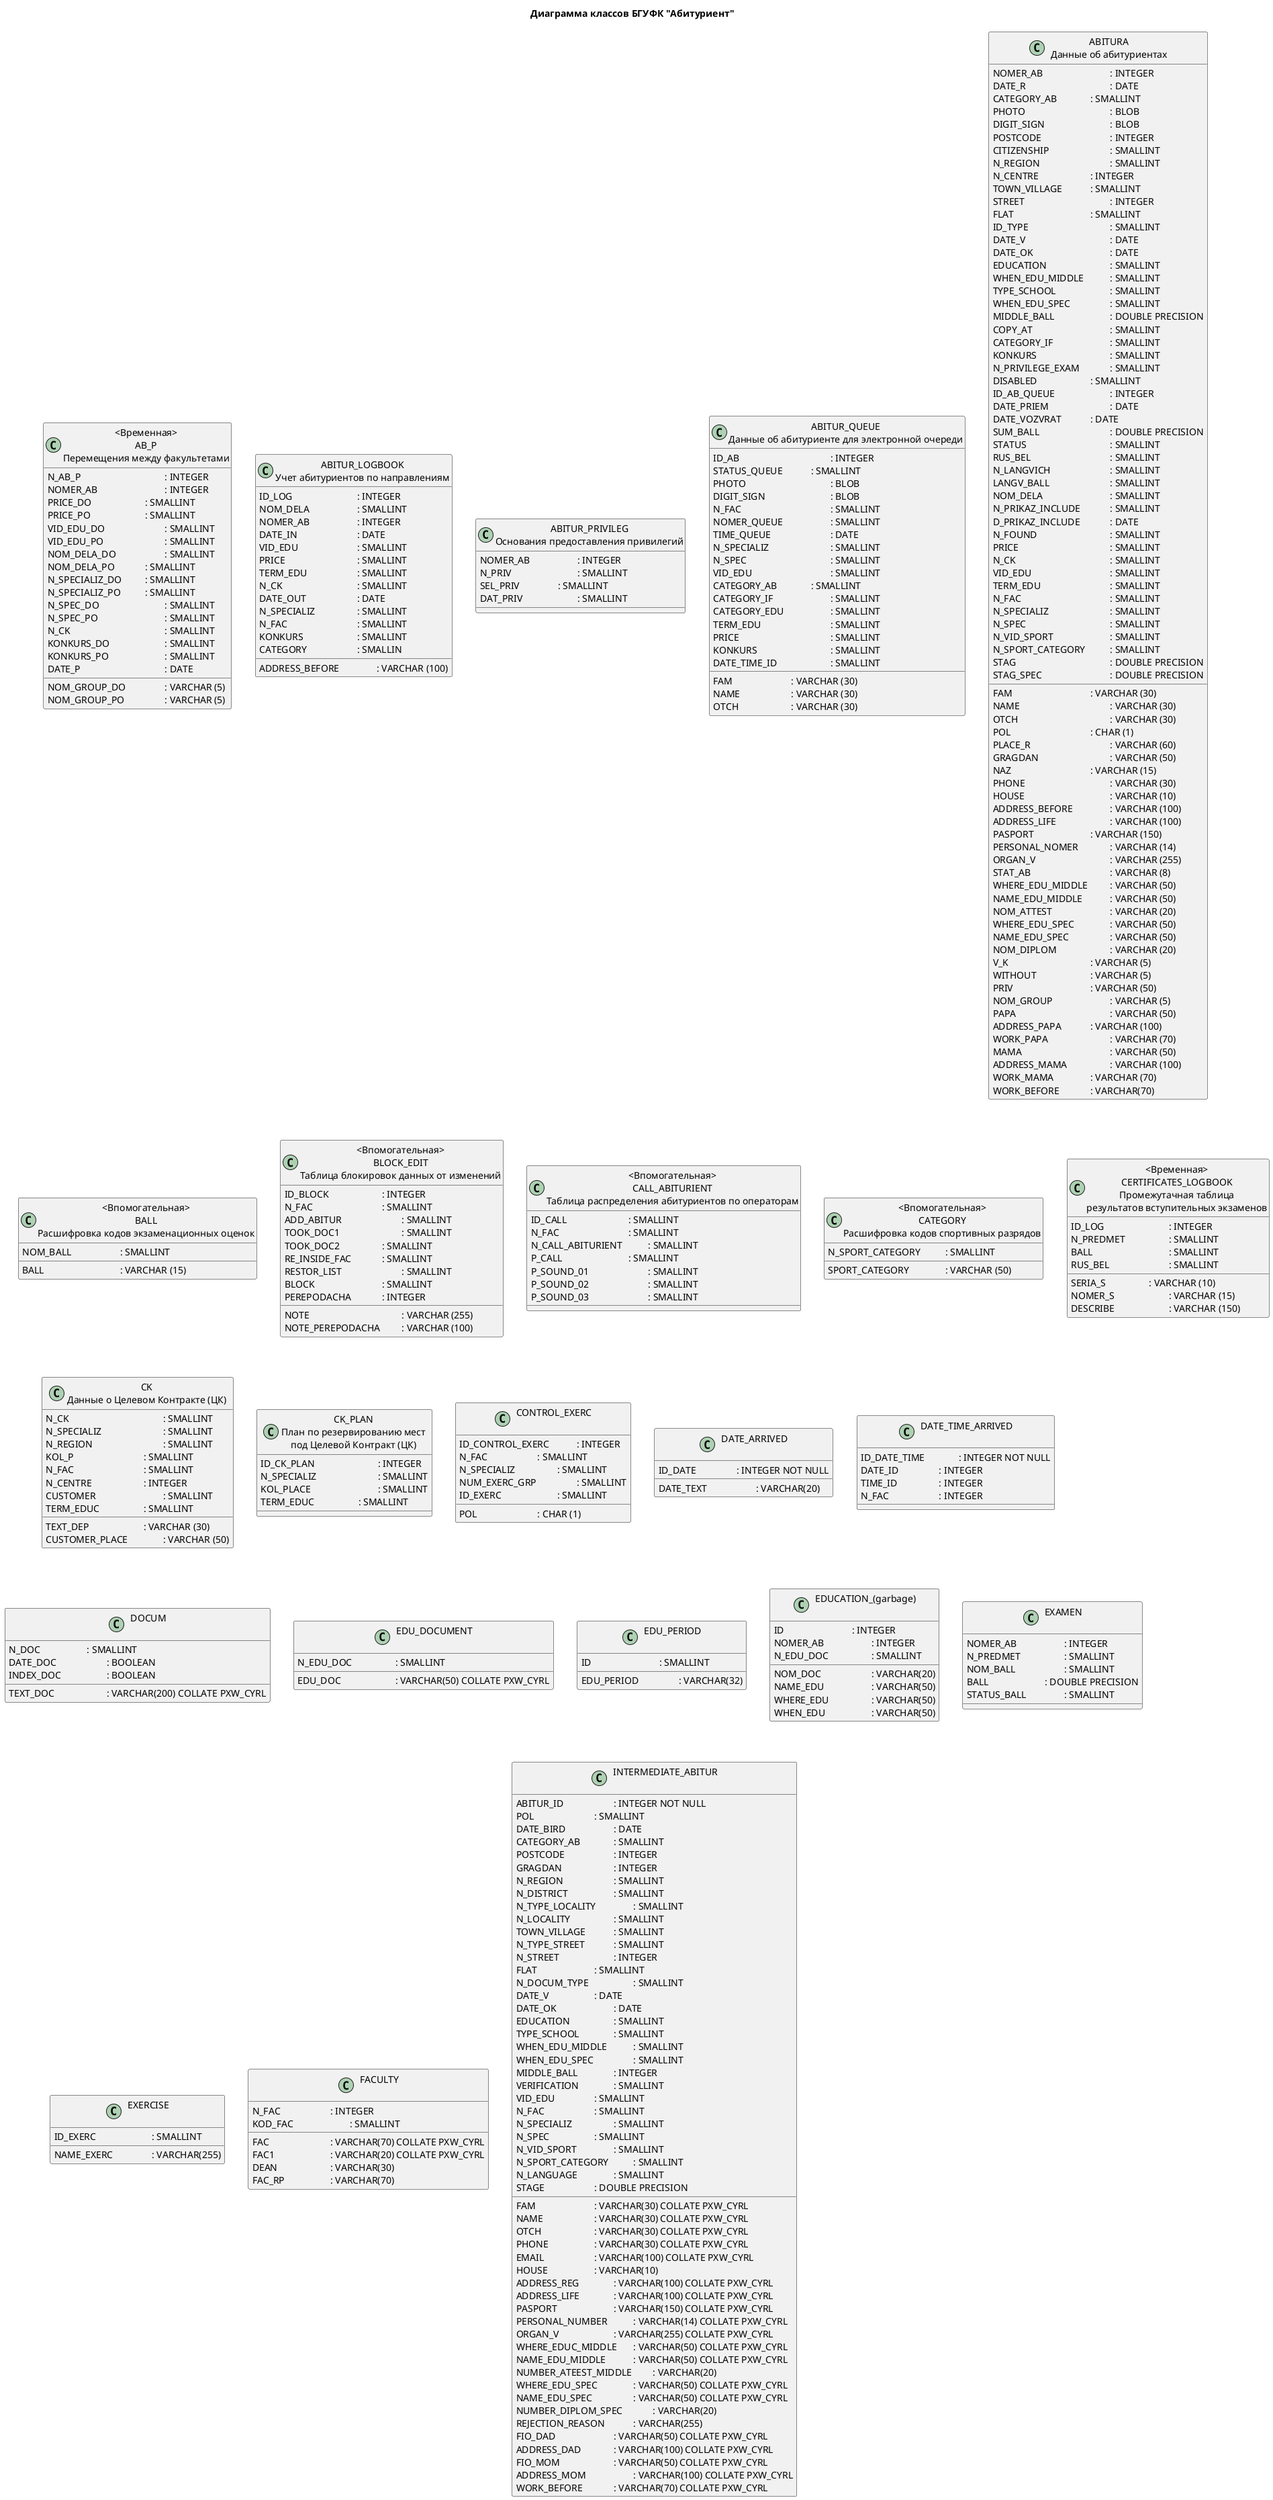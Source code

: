 @startuml bsupc_abiturient

title Диаграмма классов БГУФК "Абитуриент"

class "<Временная>\nAB_P\nПеремещения между факультетами" as AB_P {
    N_AB_P             \t\t\t: INTEGER
    NOMER_AB             \t\t: INTEGER
    PRICE_DO             \t\t: SMALLINT
    PRICE_PO             \t\t: SMALLINT
    VID_EDU_DO           \t\t: SMALLINT
    VID_EDU_PO           \t\t: SMALLINT
    NOM_DELA_DO            \t: SMALLINT
    NOM_DELA_PO            \t: SMALLINT
    NOM_GROUP_DO           \t: VARCHAR (5)
    NOM_GROUP_PO           \t: VARCHAR (5)
    N_SPECIALIZ_DO         \t: SMALLINT
    N_SPECIALIZ_PO         \t: SMALLINT
    N_SPEC_DO            \t\t: SMALLINT
    N_SPEC_PO            \t\t: SMALLINT
    N_CK               \t\t\t: SMALLINT
    KONKURS_DO           \t\t: SMALLINT
    KONKURS_PO           \t\t: SMALLINT
    DATE_P             \t\t\t: DATE
}

class "ABITUR_LOGBOOK\nУчет абитуриентов по направлениям" as ABITUR_LOGBOOK {
    ID_LOG               \t\t: INTEGER
    NOM_DELA               \t: SMALLINT
    NOMER_AB               \t: INTEGER
    DATE_IN              \t\t: DATE
    VID_EDU              \t\t: SMALLINT
    PRICE                \t\t: SMALLINT
    TERM_EDU               \t: SMALLINT
    ADDRESS_BEFORE         \t: VARCHAR (100)   /'\t COLLATE   \t PXW_CYRL '/
    N_CK                 \t\t: SMALLINT
    DATE_OUT               \t: DATE
    N_SPECIALIZ            \t: SMALLINT
    N_FAC                \t\t: SMALLINT
    KONKURS                \t: SMALLINT
    CATEGORY               \t: SMALLIN
}

class "ABITUR_PRIVILEG\nОснования предоставления привилегий" as ABITUR_PRIVILEG {
    NOMER_AB               \t: INTEGER
    N_PRIV               \t\t: SMALLINT
    SEL_PRIV               \t: SMALLINT
    DAT_PRIV               \t: SMALLINT
}

class "ABITUR_QUEUE\nДанные об абитуриенте для электронной очереди" as ABITUR_QUEUE {
    ID_AB              \t\t\t: INTEGER
    FAM                    \t: VARCHAR (30)  /'\t COLLATE   \t PXW_CYRL '/
    NAME                   \t: VARCHAR (30)  /'\t COLLATE   \t PXW_CYRL '/
    OTCH                   \t: VARCHAR (30)  /'\t COLLATE   \t PXW_CYRL '/
    STATUS_QUEUE           \t: SMALLINT      /'\t DEFAULT   \t 0 '/
    PHOTO              \t\t\t: BLOB          /'\t SUB_TYPE  \t 0  \t SEGMENT SIZE 80 '/
    DIGIT_SIGN           \t\t: BLOB          /'\t SUB_TYPE  \t 0  \t SEGMENT SIZE 80 '/
    N_FAC              \t\t\t: SMALLINT      /'\t DEFAULT   \t 0 '/
    NOMER_QUEUE            \t: SMALLINT      /'\t DEFAULT   \t 0 '/
    TIME_QUEUE           \t\t: DATE
    N_SPECIALIZ          \t\t: SMALLINT      /'\t DEFAULT   \t -1 '/
    N_SPEC             \t\t\t: SMALLINT      /'\t DEFAULT   \t -1 '/
    VID_EDU            \t\t\t: SMALLINT      /'\t DEFAULT   \t -1 '/
    CATEGORY_AB            \t: SMALLINT      /'\t DEFAULT   \t -1 '/
    CATEGORY_IF          \t\t: SMALLINT      /'\t DEFAULT   \t -1 '/
    CATEGORY_EDU           \t: SMALLINT      /'\t DEFAULT   \t -1 '/
    TERM_EDU             \t\t: SMALLINT      /'\t DEFAULT   \t -1 '/
    PRICE              \t\t\t: SMALLINT      /'\t DEFAULT   \t -1 '/
    KONKURS              \t\t: SMALLINT      /'\t DEFAULT   \t -1 '/
    DATE_TIME_ID         \t\t: SMALLINT
}


class "ABITURA\nДанные об абитуриентах" as ABITURA {
    /' Personal data '/
    NOMER_AB             \t\t: INTEGER
    FAM                \t\t\t: VARCHAR (30)  /'\t COLLATE   \t PXW_CYRL '/
    NAME               \t\t\t: VARCHAR (30)  /'\t COLLATE   \t PXW_CYRL '/
    OTCH               \t\t\t: VARCHAR (30)  /'\t COLLATE   \t PXW_CYRL '/
    POL                \t\t\t: CHAR (1)      /'\t COLLATE   \t PXW_CYRL '/
    DATE_R             \t\t\t: DATE
    PLACE_R            \t\t\t: VARCHAR (60)  /'\t COLLATE   \t PXW_CYRL '/
    GRAGDAN              \t\t: VARCHAR (50)  /'\t COLLATE   \t PXW_CYRL '/
    NAZ                \t\t\t: VARCHAR (15)  /'\t COLLATE   \t PXW_CYRL '/
    CATEGORY_AB            \t: SMALLINT
    PHOTO              \t\t\t: BLOB          /'\t SUB_TYPE  \t 0 SEGMENT SIZE 80 '/
    DIGIT_SIGN           \t\t: BLOB          /'\t SUB_TYPE  \t 0 SEGMENT SIZE 80 '/
    PHONE              \t\t\t: VARCHAR (30)  /'\t COLLATE   \t PXW_CYRL '/
    /' Location '/
    POSTCODE             \t\t: INTEGER
    CITIZENSHIP          \t\t: SMALLINT
    N_REGION             \t\t: SMALLINT
    N_CENTRE             \t\t: INTEGER
    TOWN_VILLAGE           \t: SMALLINT
    STREET             \t\t\t: INTEGER
    HOUSE              \t\t\t: VARCHAR (10)
    FLAT               \t\t\t: SMALLINT
    ADDRESS_BEFORE         \t: VARCHAR (100) /'\t COLLATE   \t PXW_CYRL '/
    ADDRESS_LIFE         \t\t: VARCHAR (100) /'\t COLLATE   \t PXW_CYRL '/
    /' Personal ID data '/
    ID_TYPE            \t\t\t: SMALLINT
    PASPORT              \t\t: VARCHAR (150) /'\t COLLATE   \t PXW_CYRL '/
    PERSONAL_NOMER         \t: VARCHAR (14)  /'\t COLLATE   \t PXW_CYRL '/
    ORGAN_V            \t\t\t: VARCHAR (255) /'\t COLLATE   \t PXW_CYRL '/
    DATE_V             \t\t\t: DATE
    DATE_OK            \t\t\t: DATE
    /' Education '/
    EDUCATION            \t\t: SMALLINT
    /' Secondary education '/
    STAT_AB            \t\t\t: VARCHAR (8)
    WHERE_EDU_MIDDLE       \t: VARCHAR (50)  /'\t COLLATE   \t PXW_CYRL '/
    NAME_EDU_MIDDLE        \t: VARCHAR (50)  /'\t COLLATE   \t PXW_CYRL '/
    WHEN_EDU_MIDDLE        \t: SMALLINT
    NOM_ATTEST           \t\t: VARCHAR (20)  /'\t COLLATE   \t PXW_CYRL '/
    /' Vocational education '/
    TYPE_SCHOOL          \t\t: SMALLINT
    WHERE_EDU_SPEC         \t: VARCHAR (50)  /'\t COLLATE   \t PXW_CYRL '/
    NAME_EDU_SPEC          \t: VARCHAR (50)  /'\t COLLATE   \t PXW_CYRL '/
    WHEN_EDU_SPEC          \t: SMALLINT
    NOM_DIPLOM           \t\t: VARCHAR (20)  /'\t COLLATE   \t PXW_CYRL '/
    /' Grade Point Average (GPA) '/
    MIDDLE_BALL          \t\t: DOUBLE PRECISION
    COPY_AT            \t\t\t: SMALLINT      /'\t DEFAULT   \t 0 '/
    /' Privileges '/
    CATEGORY_IF          \t\t: SMALLINT
    KONKURS              \t\t: SMALLINT
    N_PRIVILEGE_EXAM       \t: SMALLINT
    V_K                \t\t\t: VARCHAR (5)
    WITHOUT              \t\t: VARCHAR (5)
    PRIV               \t\t\t: VARCHAR (50)
    DISABLED             \t\t: SMALLINT
    /' Entrance exams '/
    ID_AB_QUEUE          \t\t: INTEGER       /'\t DEFAULT   \t 0 '/
    DATE_PRIEM           \t\t: DATE
    DATE_VOZVRAT           \t: DATE
    SUM_BALL             \t\t: DOUBLE PRECISION
    STATUS             \t\t\t: SMALLINT
    RUS_BEL            \t\t\t: SMALLINT
    N_LANGVICH           \t\t: SMALLINT
    LANGV_BALL           \t\t: SMALLINT
    /' Enrolled as a student '/
    NOM_DELA             \t\t: SMALLINT
    NOM_GROUP            \t\t: VARCHAR (5)   /'\t COLLATE   \t PXW_CYRL '/
    N_PRIKAZ_INCLUDE       \t: SMALLINT
    D_PRIKAZ_INCLUDE       \t: DATE
    N_FOUND            \t\t\t: SMALLINT
    /' Payment '/
    PRICE              \t\t\t: SMALLINT
    N_CK               \t\t\t: SMALLINT
    /' Edu direction '/
    VID_EDU            \t\t\t: SMALLINT
    TERM_EDU             \t\t: SMALLINT
    N_FAC              \t\t\t: SMALLINT
    N_SPECIALIZ          \t\t: SMALLINT
    N_SPEC             \t\t\t: SMALLINT
    N_VID_SPORT          \t\t: SMALLINT
    N_SPORT_CATEGORY       \t: SMALLINT
    /' Parents '/
    PAPA               \t\t\t: VARCHAR (50)  /'\t COLLATE   \t PXW_CYRL '/
    ADDRESS_PAPA           \t: VARCHAR (100) /'\t COLLATE   \t PXW_CYRL '/
    WORK_PAPA            \t\t: VARCHAR (70)  /'\t COLLATE   \t PXW_CYRL '/
    MAMA               \t\t\t: VARCHAR (50)  /'\t COLLATE   \t PXW_CYRL '/
    ADDRESS_MAMA           \t: VARCHAR (100) /'\t COLLATE   \t PXW_CYRL '/
    WORK_MAMA              \t: VARCHAR (70)  /'\t COLLATE   \t PXW_CYRL '/
    /' Job experience '/
    WORK_BEFORE            \t: VARCHAR(70)   /'\t COLLATE   \t PXW_CYRL '/
    STAG               \t\t\t: DOUBLE PRECISION
    STAG_SPEC            \t\t: DOUBLE PRECISION
}

class "<Впомогательная>\nBALL\nРасшифровка кодов экзаменационных оценок" as BALL {
    NOM_BALL               \t: SMALLINT
    BALL                 \t\t: VARCHAR (15)  /'\t COLLATE   \t PXW_CYRL '/
}


class "<Впомогательная>\nBLOCK_EDIT\nТаблица блокировок данных от изменений" as BLOCK_EDIT {
    ID_BLOCK             \t\t: INTEGER
    N_FAC                \t\t: SMALLINT
    ADD_ABITUR           \t\t: SMALLINT
    TOOK_DOC1            \t\t: SMALLINT
    TOOK_DOC2              \t: SMALLINT
    RE_INSIDE_FAC          \t: SMALLINT
    RESTOR_LIST          \t\t: SMALLINT
    BLOCK                \t\t: SMALLINT
    PEREPODACHA            \t: INTEGER
    NOTE             \t\t\t\t: VARCHAR (255)
    NOTE_PEREPODACHA       \t: VARCHAR (100) /'\t COLLATE   \t PXW_CYRL '/
}

class "<Впомогательная>\nCALL_ABITURIENT\nТаблица распределения абитуриентов по операторам" as CALL_ABITURIENT {
    ID_CALL              \t\t: SMALLINT
    N_FAC                \t\t: SMALLINT
    N_CALL_ABITURIENT      \t: SMALLINT
    P_CALL               \t\t: SMALLINT
    P_SOUND_01           \t\t: SMALLINT
    P_SOUND_02           \t\t: SMALLINT
    P_SOUND_03           \t\t: SMALLINT
}


class "<Впомогательная>\nCATEGORY\nРасшифровка кодов спортивных разрядов" as CATEGORY {
    N_SPORT_CATEGORY       \t: SMALLINT
    SPORT_CATEGORY         \t: VARCHAR (50)  /'\t COLLATE   \t PXW_CYRL '/
}

class "<Временная>\nCERTIFICATES_LOGBOOK\nПромежутачная таблица\nрезультатов вступительных экзаменов" as CERTIFICATES_LOGBOOK {
    ID_LOG               \t\t: INTEGER
    N_PREDMET              \t: SMALLINT
    SERIA_S                \t: VARCHAR (10)
    NOMER_S                \t: VARCHAR (15)
    BALL               \t\t\t: SMALLINT
    DESCRIBE               \t: VARCHAR (150)
    RUS_BEL              \t\t: SMALLINT
}

class "CK\nДанные о Целевом Контракте (ЦК)" as CK {
    N_CK               \t\t\t: SMALLINT
    N_SPECIALIZ          \t\t: SMALLINT
    N_REGION             \t\t: SMALLINT
    TEXT_DEP             \t\t: VARCHAR (30)  /'\t COLLATE   \t PXW_CYRL '/
    KOL_P                \t\t: SMALLINT
    CUSTOMER_PLACE         \t: VARCHAR (50)  /'\t COLLATE   \t PXW_CYRL '/
    N_FAC                \t\t: SMALLINT
    N_CENTRE             \t\t: INTEGER
    CUSTOMER             \t\t: SMALLINT
    TERM_EDUC              \t: SMALLINT
}

class "CK_PLAN\nПлан по резервированию мест\nпод Целевой Контракт (ЦК)" as CK_PLAN {
    ID_CK_PLAN           \t\t: INTEGER
    N_SPECIALIZ          \t\t: SMALLINT
    KOL_PLACE            \t\t: SMALLINT
    TERM_EDUC              \t: SMALLINT
}

class "CONTROL_EXERC\n" as CONTROL_EXERC {
    ID_CONTROL_EXERC       \t: INTEGER
    N_FAC                  \t: SMALLINT
    N_SPECIALIZ            \t: SMALLINT
    POL                    \t: CHAR (1)
    NUM_EXERC_GRP          \t: SMALLINT
    ID_EXERC               \t: SMALLINT
}

class "DATE_ARRIVED\n" as DATE_ARRIVED {
    ID_DATE                \t: INTEGER NOT NULL
    DATE_TEXT              \t: VARCHAR(20)
}

class "DATE_TIME_ARRIVED\n" as DATE_TIME_ARRIVED {
    ID_DATE_TIME           \t: INTEGER NOT NULL
    DATE_ID                \t: INTEGER
    TIME_ID                \t: INTEGER
    N_FAC                  \t: INTEGER
}

class "DOCUM\n" as DOCUM {
    N_DOC                  \t: SMALLINT
    TEXT_DOC               \t: VARCHAR(200) COLLATE PXW_CYRL
    DATE_DOC               \t: BOOLEAN
    INDEX_DOC              \t: BOOLEAN
}

class "EDU_DOCUMENT\n" as EDU_DOCUMENT {
    N_EDU_DOC              \t: SMALLINT
    EDU_DOC                \t: VARCHAR(50) COLLATE PXW_CYRL
}

class "EDU_PERIOD\n" as EDU_PERIOD {
    ID                     \t: SMALLINT
    EDU_PERIOD             \t: VARCHAR(32)
}

class "EDUCATION_(garbage)\n" as EDUCATION {
    ID                     \t: INTEGER
    NOMER_AB               \t: INTEGER
    N_EDU_DOC              \t: SMALLINT
    NOM_DOC                \t: VARCHAR(20)
    NAME_EDU               \t: VARCHAR(50)
    WHERE_EDU              \t: VARCHAR(50)
    WHEN_EDU               \t: VARCHAR(50)
}

class "EXAMEN\n" as EXAMEN {
    NOMER_AB               \t: INTEGER
    N_PREDMET              \t: SMALLINT
    NOM_BALL               \t: SMALLINT
    BALL                   \t: DOUBLE PRECISION
    STATUS_BALL            \t: SMALLINT
}

class "EXERCISE\n" as EXERCISE {
    ID_EXERC               \t: SMALLINT
    NAME_EXERC             \t: VARCHAR(255)
}

class "FACULTY\n" as FACULTY {
    N_FAC                  \t: INTEGER
    FAC                    \t: VARCHAR(70) COLLATE PXW_CYRL
    FAC1                   \t: VARCHAR(20) COLLATE PXW_CYRL
    KOD_FAC                \t: SMALLINT
    DEAN                   \t: VARCHAR(30)
    FAC_RP                 \t: VARCHAR(70)
}


class "INTERMEDIATE_ABITUR\n" as INTERMEDIATE_ABITUR {
    /' Personal data '/
    ABITUR_ID              \t: INTEGER NOT NULL
    FAM                    \t: VARCHAR(30) COLLATE PXW_CYRL
    NAME                   \t: VARCHAR(30) COLLATE PXW_CYRL
    OTCH                   \t: VARCHAR(30) COLLATE PXW_CYRL
    POL                    \t: SMALLINT
    DATE_BIRD              \t: DATE
    CATEGORY_AB            \t: SMALLINT
    PHONE                  \t: VARCHAR(30) COLLATE PXW_CYRL
    EMAIL                  \t: VARCHAR(100) COLLATE PXW_CYRL
    /' Location '/
    POSTCODE               \t: INTEGER
    GRAGDAN                \t: INTEGER
    N_REGION               \t: SMALLINT
    N_DISTRICT             \t: SMALLINT
    N_TYPE_LOCALITY        \t: SMALLINT
    N_LOCALITY             \t: SMALLINT
    TOWN_VILLAGE           \t: SMALLINT
    N_TYPE_STREET          \t: SMALLINT
    N_STREET               \t: INTEGER
    HOUSE                  \t: VARCHAR(10)
    FLAT                   \t: SMALLINT
    ADDRESS_REG            \t: VARCHAR(100) COLLATE PXW_CYRL
    ADDRESS_LIFE           \t: VARCHAR(100) COLLATE PXW_CYRL
    /' Personal ID data '/
    N_DOCUM_TYPE           \t: SMALLINT
    PASPORT                \t: VARCHAR(150) COLLATE PXW_CYRL
    PERSONAL_NUMBER        \t: VARCHAR(14) COLLATE PXW_CYRL
    ORGAN_V                \t: VARCHAR(255) COLLATE PXW_CYRL
    DATE_V                 \t: DATE
    DATE_OK                \t: DATE
    /' Education '/
    EDUCATION              \t: SMALLINT
    TYPE_SCHOOL            \t: SMALLINT
    /' Secondary education '/
    WHERE_EDUC_MIDDLE      \t: VARCHAR(50) COLLATE PXW_CYRL
    NAME_EDU_MIDDLE        \t: VARCHAR(50) COLLATE PXW_CYRL
    WHEN_EDU_MIDDLE        \t: SMALLINT
    NUMBER_ATEEST_MIDDLE   \t: VARCHAR(20)
    /' Vocational education '/
    WHERE_EDU_SPEC         \t: VARCHAR(50) COLLATE PXW_CYRL
    NAME_EDU_SPEC          \t: VARCHAR(50) COLLATE PXW_CYRL
    WHEN_EDU_SPEC          \t: SMALLINT
    NUMBER_DIPLOM_SPEC     \t: VARCHAR(20)
    /' Grade Point Average (GPA) '/
    MIDDLE_BALL            \t: INTEGER
    /' Verification '/
    REJECTION_REASON       \t: VARCHAR(255)
    VERIFICATION           \t: SMALLINT
    /' Edu direction '/
    VID_EDU                \t: SMALLINT
    N_FAC                  \t: SMALLINT
    N_SPECIALIZ            \t: SMALLINT
    N_SPEC                 \t: SMALLINT
    N_VID_SPORT            \t: SMALLINT
    N_SPORT_CATEGORY       \t: SMALLINT
    N_LANGUAGE             \t: SMALLINT
    /' Parents '/
    FIO_DAD                \t: VARCHAR(50) COLLATE PXW_CYRL
    ADDRESS_DAD            \t: VARCHAR(100) COLLATE PXW_CYRL
    FIO_MOM                \t: VARCHAR(50) COLLATE PXW_CYRL
    ADDRESS_MOM            \t: VARCHAR(100) COLLATE PXW_CYRL
    /' Job experience '/
    WORK_BEFORE            \t: VARCHAR(70) COLLATE PXW_CYRL
    STAGE                  \t: DOUBLE PRECISION
}


@enduml